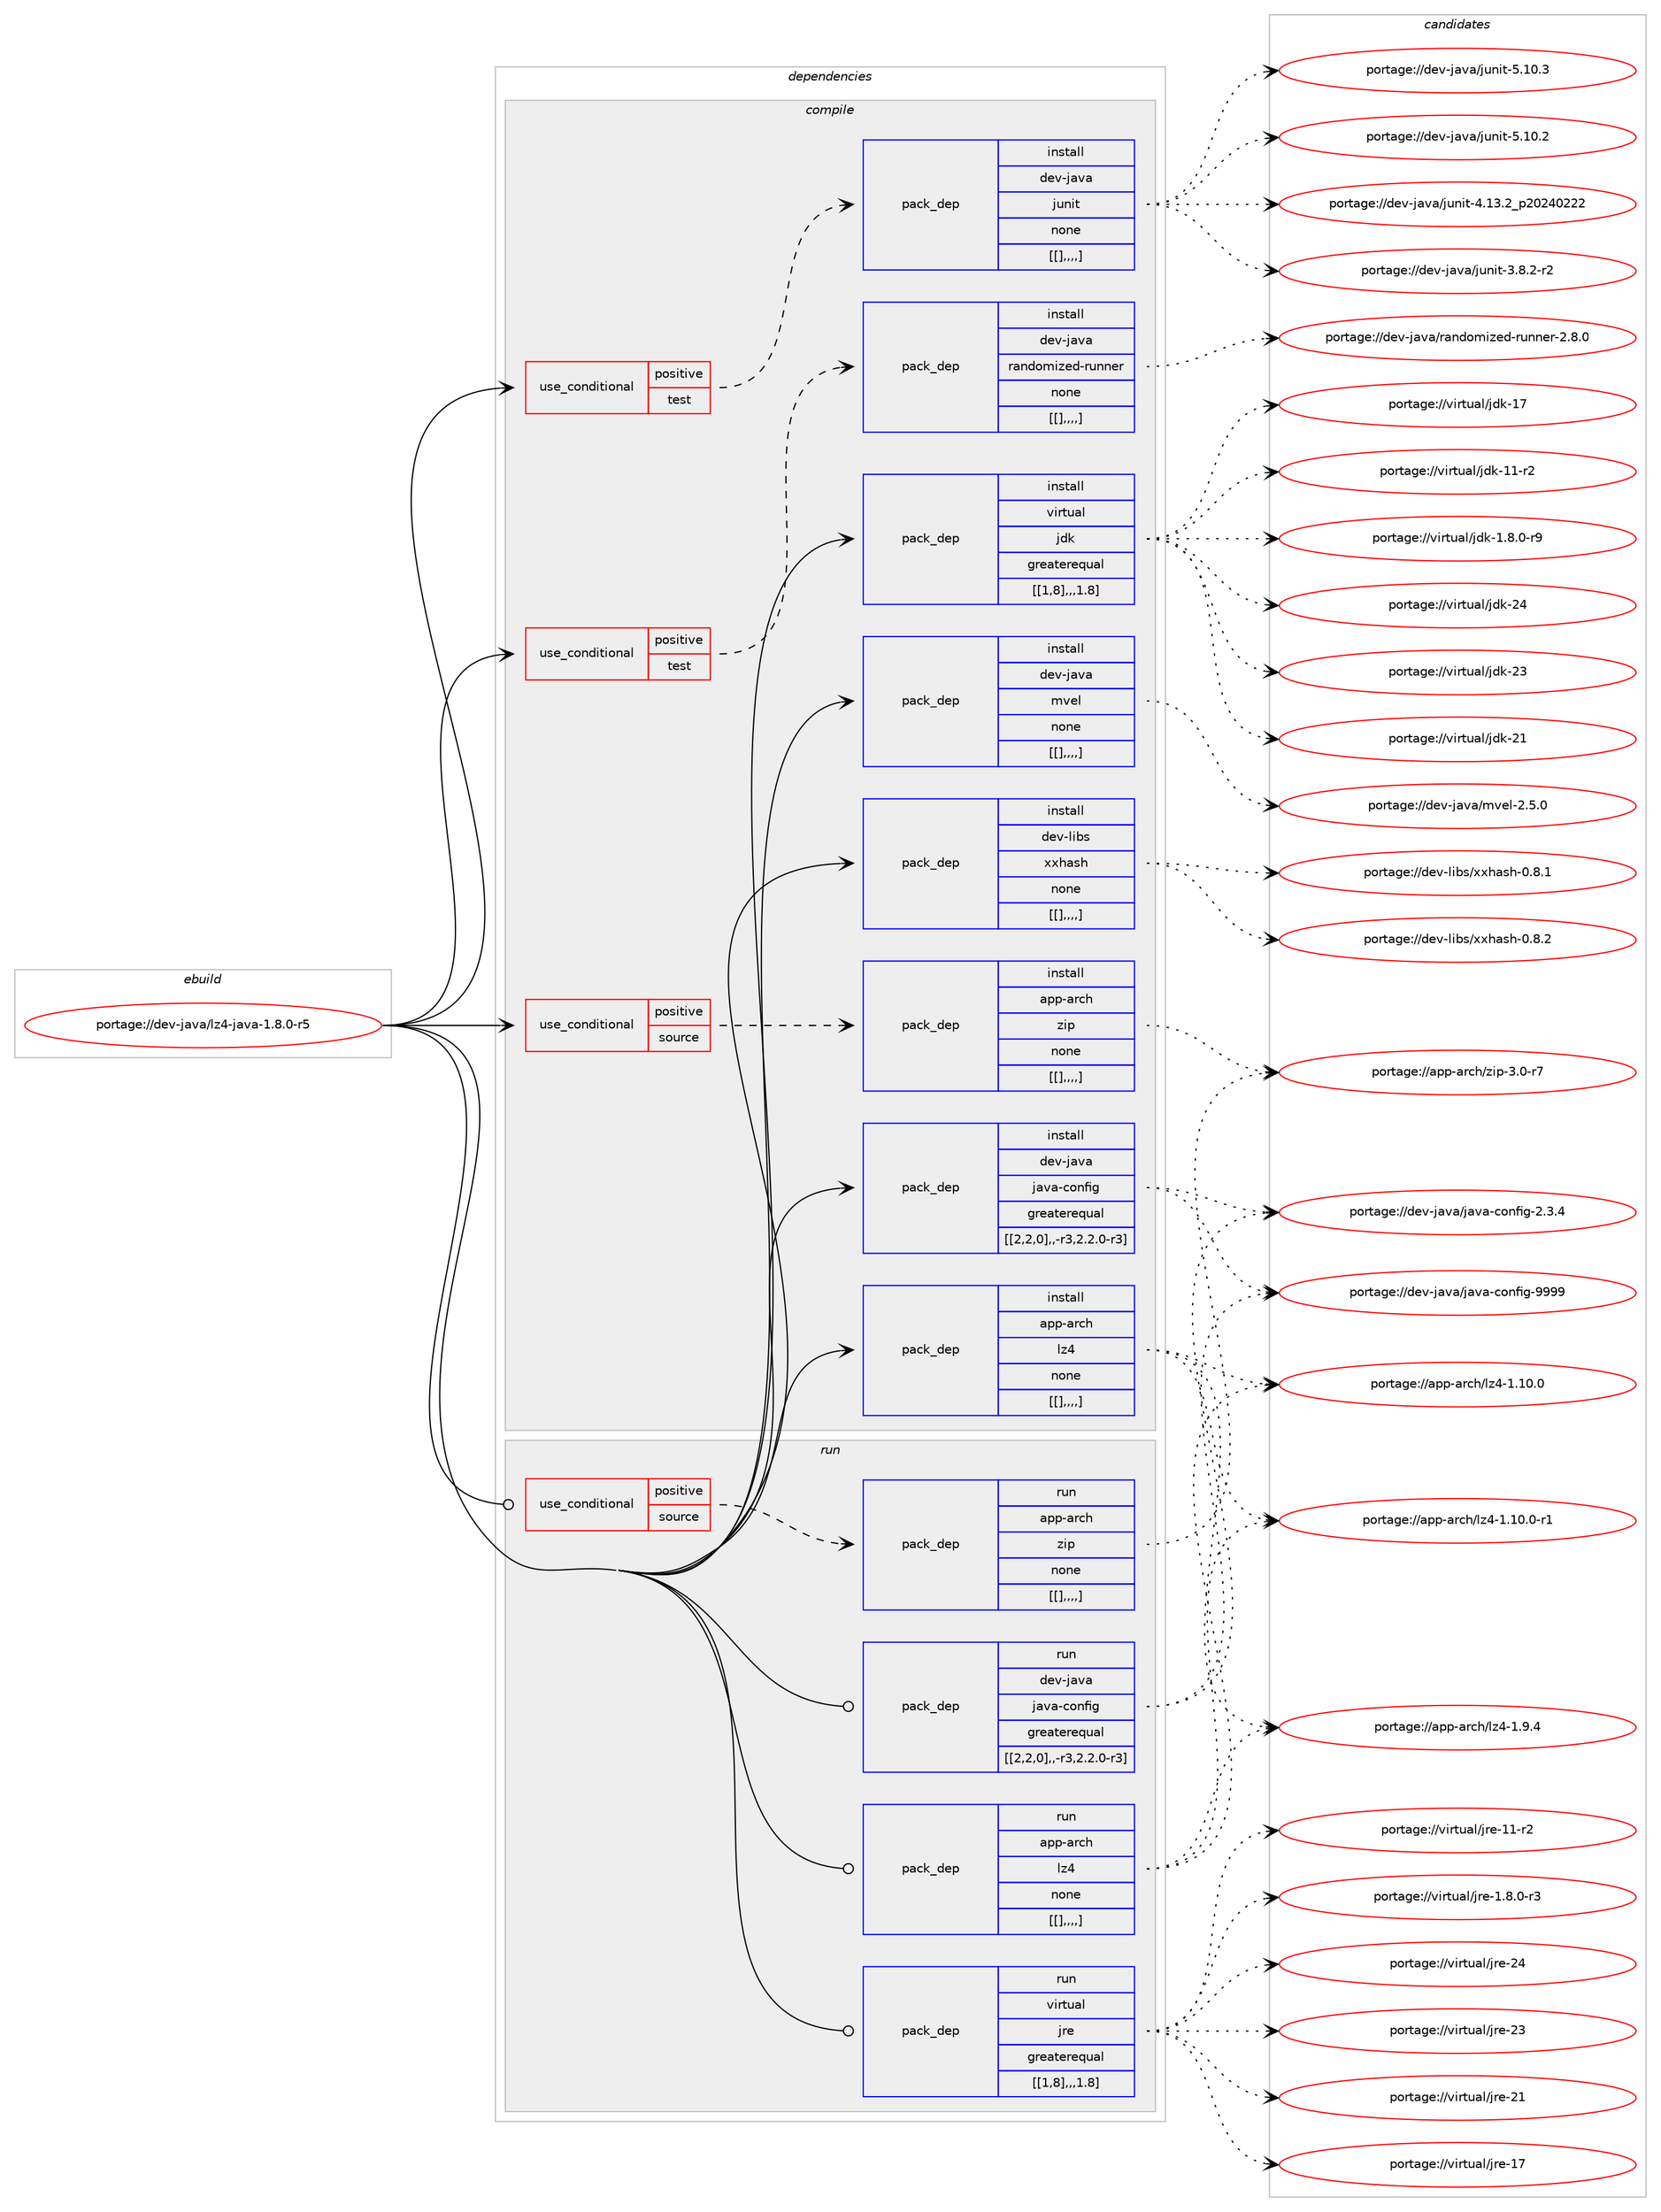 digraph prolog {

# *************
# Graph options
# *************

newrank=true;
concentrate=true;
compound=true;
graph [rankdir=LR,fontname=Helvetica,fontsize=10,ranksep=1.5];#, ranksep=2.5, nodesep=0.2];
edge  [arrowhead=vee];
node  [fontname=Helvetica,fontsize=10];

# **********
# The ebuild
# **********

subgraph cluster_leftcol {
color=gray;
label=<<i>ebuild</i>>;
id [label="portage://dev-java/lz4-java-1.8.0-r5", color=red, width=4, href="../dev-java/lz4-java-1.8.0-r5.svg"];
}

# ****************
# The dependencies
# ****************

subgraph cluster_midcol {
color=gray;
label=<<i>dependencies</i>>;
subgraph cluster_compile {
fillcolor="#eeeeee";
style=filled;
label=<<i>compile</i>>;
subgraph cond22836 {
dependency96356 [label=<<TABLE BORDER="0" CELLBORDER="1" CELLSPACING="0" CELLPADDING="4"><TR><TD ROWSPAN="3" CELLPADDING="10">use_conditional</TD></TR><TR><TD>positive</TD></TR><TR><TD>source</TD></TR></TABLE>>, shape=none, color=red];
subgraph pack72472 {
dependency96357 [label=<<TABLE BORDER="0" CELLBORDER="1" CELLSPACING="0" CELLPADDING="4" WIDTH="220"><TR><TD ROWSPAN="6" CELLPADDING="30">pack_dep</TD></TR><TR><TD WIDTH="110">install</TD></TR><TR><TD>app-arch</TD></TR><TR><TD>zip</TD></TR><TR><TD>none</TD></TR><TR><TD>[[],,,,]</TD></TR></TABLE>>, shape=none, color=blue];
}
dependency96356:e -> dependency96357:w [weight=20,style="dashed",arrowhead="vee"];
}
id:e -> dependency96356:w [weight=20,style="solid",arrowhead="vee"];
subgraph cond22837 {
dependency96358 [label=<<TABLE BORDER="0" CELLBORDER="1" CELLSPACING="0" CELLPADDING="4"><TR><TD ROWSPAN="3" CELLPADDING="10">use_conditional</TD></TR><TR><TD>positive</TD></TR><TR><TD>test</TD></TR></TABLE>>, shape=none, color=red];
subgraph pack72473 {
dependency96359 [label=<<TABLE BORDER="0" CELLBORDER="1" CELLSPACING="0" CELLPADDING="4" WIDTH="220"><TR><TD ROWSPAN="6" CELLPADDING="30">pack_dep</TD></TR><TR><TD WIDTH="110">install</TD></TR><TR><TD>dev-java</TD></TR><TR><TD>junit</TD></TR><TR><TD>none</TD></TR><TR><TD>[[],,,,]</TD></TR></TABLE>>, shape=none, color=blue];
}
dependency96358:e -> dependency96359:w [weight=20,style="dashed",arrowhead="vee"];
}
id:e -> dependency96358:w [weight=20,style="solid",arrowhead="vee"];
subgraph cond22838 {
dependency96360 [label=<<TABLE BORDER="0" CELLBORDER="1" CELLSPACING="0" CELLPADDING="4"><TR><TD ROWSPAN="3" CELLPADDING="10">use_conditional</TD></TR><TR><TD>positive</TD></TR><TR><TD>test</TD></TR></TABLE>>, shape=none, color=red];
subgraph pack72474 {
dependency96361 [label=<<TABLE BORDER="0" CELLBORDER="1" CELLSPACING="0" CELLPADDING="4" WIDTH="220"><TR><TD ROWSPAN="6" CELLPADDING="30">pack_dep</TD></TR><TR><TD WIDTH="110">install</TD></TR><TR><TD>dev-java</TD></TR><TR><TD>randomized-runner</TD></TR><TR><TD>none</TD></TR><TR><TD>[[],,,,]</TD></TR></TABLE>>, shape=none, color=blue];
}
dependency96360:e -> dependency96361:w [weight=20,style="dashed",arrowhead="vee"];
}
id:e -> dependency96360:w [weight=20,style="solid",arrowhead="vee"];
subgraph pack72475 {
dependency96362 [label=<<TABLE BORDER="0" CELLBORDER="1" CELLSPACING="0" CELLPADDING="4" WIDTH="220"><TR><TD ROWSPAN="6" CELLPADDING="30">pack_dep</TD></TR><TR><TD WIDTH="110">install</TD></TR><TR><TD>app-arch</TD></TR><TR><TD>lz4</TD></TR><TR><TD>none</TD></TR><TR><TD>[[],,,,]</TD></TR></TABLE>>, shape=none, color=blue];
}
id:e -> dependency96362:w [weight=20,style="solid",arrowhead="vee"];
subgraph pack72476 {
dependency96363 [label=<<TABLE BORDER="0" CELLBORDER="1" CELLSPACING="0" CELLPADDING="4" WIDTH="220"><TR><TD ROWSPAN="6" CELLPADDING="30">pack_dep</TD></TR><TR><TD WIDTH="110">install</TD></TR><TR><TD>dev-java</TD></TR><TR><TD>java-config</TD></TR><TR><TD>greaterequal</TD></TR><TR><TD>[[2,2,0],,-r3,2.2.0-r3]</TD></TR></TABLE>>, shape=none, color=blue];
}
id:e -> dependency96363:w [weight=20,style="solid",arrowhead="vee"];
subgraph pack72477 {
dependency96364 [label=<<TABLE BORDER="0" CELLBORDER="1" CELLSPACING="0" CELLPADDING="4" WIDTH="220"><TR><TD ROWSPAN="6" CELLPADDING="30">pack_dep</TD></TR><TR><TD WIDTH="110">install</TD></TR><TR><TD>dev-java</TD></TR><TR><TD>mvel</TD></TR><TR><TD>none</TD></TR><TR><TD>[[],,,,]</TD></TR></TABLE>>, shape=none, color=blue];
}
id:e -> dependency96364:w [weight=20,style="solid",arrowhead="vee"];
subgraph pack72478 {
dependency96365 [label=<<TABLE BORDER="0" CELLBORDER="1" CELLSPACING="0" CELLPADDING="4" WIDTH="220"><TR><TD ROWSPAN="6" CELLPADDING="30">pack_dep</TD></TR><TR><TD WIDTH="110">install</TD></TR><TR><TD>dev-libs</TD></TR><TR><TD>xxhash</TD></TR><TR><TD>none</TD></TR><TR><TD>[[],,,,]</TD></TR></TABLE>>, shape=none, color=blue];
}
id:e -> dependency96365:w [weight=20,style="solid",arrowhead="vee"];
subgraph pack72479 {
dependency96366 [label=<<TABLE BORDER="0" CELLBORDER="1" CELLSPACING="0" CELLPADDING="4" WIDTH="220"><TR><TD ROWSPAN="6" CELLPADDING="30">pack_dep</TD></TR><TR><TD WIDTH="110">install</TD></TR><TR><TD>virtual</TD></TR><TR><TD>jdk</TD></TR><TR><TD>greaterequal</TD></TR><TR><TD>[[1,8],,,1.8]</TD></TR></TABLE>>, shape=none, color=blue];
}
id:e -> dependency96366:w [weight=20,style="solid",arrowhead="vee"];
}
subgraph cluster_compileandrun {
fillcolor="#eeeeee";
style=filled;
label=<<i>compile and run</i>>;
}
subgraph cluster_run {
fillcolor="#eeeeee";
style=filled;
label=<<i>run</i>>;
subgraph cond22839 {
dependency96367 [label=<<TABLE BORDER="0" CELLBORDER="1" CELLSPACING="0" CELLPADDING="4"><TR><TD ROWSPAN="3" CELLPADDING="10">use_conditional</TD></TR><TR><TD>positive</TD></TR><TR><TD>source</TD></TR></TABLE>>, shape=none, color=red];
subgraph pack72480 {
dependency96368 [label=<<TABLE BORDER="0" CELLBORDER="1" CELLSPACING="0" CELLPADDING="4" WIDTH="220"><TR><TD ROWSPAN="6" CELLPADDING="30">pack_dep</TD></TR><TR><TD WIDTH="110">run</TD></TR><TR><TD>app-arch</TD></TR><TR><TD>zip</TD></TR><TR><TD>none</TD></TR><TR><TD>[[],,,,]</TD></TR></TABLE>>, shape=none, color=blue];
}
dependency96367:e -> dependency96368:w [weight=20,style="dashed",arrowhead="vee"];
}
id:e -> dependency96367:w [weight=20,style="solid",arrowhead="odot"];
subgraph pack72481 {
dependency96369 [label=<<TABLE BORDER="0" CELLBORDER="1" CELLSPACING="0" CELLPADDING="4" WIDTH="220"><TR><TD ROWSPAN="6" CELLPADDING="30">pack_dep</TD></TR><TR><TD WIDTH="110">run</TD></TR><TR><TD>app-arch</TD></TR><TR><TD>lz4</TD></TR><TR><TD>none</TD></TR><TR><TD>[[],,,,]</TD></TR></TABLE>>, shape=none, color=blue];
}
id:e -> dependency96369:w [weight=20,style="solid",arrowhead="odot"];
subgraph pack72482 {
dependency96370 [label=<<TABLE BORDER="0" CELLBORDER="1" CELLSPACING="0" CELLPADDING="4" WIDTH="220"><TR><TD ROWSPAN="6" CELLPADDING="30">pack_dep</TD></TR><TR><TD WIDTH="110">run</TD></TR><TR><TD>dev-java</TD></TR><TR><TD>java-config</TD></TR><TR><TD>greaterequal</TD></TR><TR><TD>[[2,2,0],,-r3,2.2.0-r3]</TD></TR></TABLE>>, shape=none, color=blue];
}
id:e -> dependency96370:w [weight=20,style="solid",arrowhead="odot"];
subgraph pack72483 {
dependency96371 [label=<<TABLE BORDER="0" CELLBORDER="1" CELLSPACING="0" CELLPADDING="4" WIDTH="220"><TR><TD ROWSPAN="6" CELLPADDING="30">pack_dep</TD></TR><TR><TD WIDTH="110">run</TD></TR><TR><TD>virtual</TD></TR><TR><TD>jre</TD></TR><TR><TD>greaterequal</TD></TR><TR><TD>[[1,8],,,1.8]</TD></TR></TABLE>>, shape=none, color=blue];
}
id:e -> dependency96371:w [weight=20,style="solid",arrowhead="odot"];
}
}

# **************
# The candidates
# **************

subgraph cluster_choices {
rank=same;
color=gray;
label=<<i>candidates</i>>;

subgraph choice72472 {
color=black;
nodesep=1;
choice9711211245971149910447122105112455146484511455 [label="portage://app-arch/zip-3.0-r7", color=red, width=4,href="../app-arch/zip-3.0-r7.svg"];
dependency96357:e -> choice9711211245971149910447122105112455146484511455:w [style=dotted,weight="100"];
}
subgraph choice72473 {
color=black;
nodesep=1;
choice1001011184510697118974710611711010511645534649484651 [label="portage://dev-java/junit-5.10.3", color=red, width=4,href="../dev-java/junit-5.10.3.svg"];
choice1001011184510697118974710611711010511645534649484650 [label="portage://dev-java/junit-5.10.2", color=red, width=4,href="../dev-java/junit-5.10.2.svg"];
choice1001011184510697118974710611711010511645524649514650951125048505248505050 [label="portage://dev-java/junit-4.13.2_p20240222", color=red, width=4,href="../dev-java/junit-4.13.2_p20240222.svg"];
choice100101118451069711897471061171101051164551465646504511450 [label="portage://dev-java/junit-3.8.2-r2", color=red, width=4,href="../dev-java/junit-3.8.2-r2.svg"];
dependency96359:e -> choice1001011184510697118974710611711010511645534649484651:w [style=dotted,weight="100"];
dependency96359:e -> choice1001011184510697118974710611711010511645534649484650:w [style=dotted,weight="100"];
dependency96359:e -> choice1001011184510697118974710611711010511645524649514650951125048505248505050:w [style=dotted,weight="100"];
dependency96359:e -> choice100101118451069711897471061171101051164551465646504511450:w [style=dotted,weight="100"];
}
subgraph choice72474 {
color=black;
nodesep=1;
choice100101118451069711897471149711010011110910512210110045114117110110101114455046564648 [label="portage://dev-java/randomized-runner-2.8.0", color=red, width=4,href="../dev-java/randomized-runner-2.8.0.svg"];
dependency96361:e -> choice100101118451069711897471149711010011110910512210110045114117110110101114455046564648:w [style=dotted,weight="100"];
}
subgraph choice72475 {
color=black;
nodesep=1;
choice971121124597114991044710812252454946494846484511449 [label="portage://app-arch/lz4-1.10.0-r1", color=red, width=4,href="../app-arch/lz4-1.10.0-r1.svg"];
choice97112112459711499104471081225245494649484648 [label="portage://app-arch/lz4-1.10.0", color=red, width=4,href="../app-arch/lz4-1.10.0.svg"];
choice971121124597114991044710812252454946574652 [label="portage://app-arch/lz4-1.9.4", color=red, width=4,href="../app-arch/lz4-1.9.4.svg"];
dependency96362:e -> choice971121124597114991044710812252454946494846484511449:w [style=dotted,weight="100"];
dependency96362:e -> choice97112112459711499104471081225245494649484648:w [style=dotted,weight="100"];
dependency96362:e -> choice971121124597114991044710812252454946574652:w [style=dotted,weight="100"];
}
subgraph choice72476 {
color=black;
nodesep=1;
choice10010111845106971189747106971189745991111101021051034557575757 [label="portage://dev-java/java-config-9999", color=red, width=4,href="../dev-java/java-config-9999.svg"];
choice1001011184510697118974710697118974599111110102105103455046514652 [label="portage://dev-java/java-config-2.3.4", color=red, width=4,href="../dev-java/java-config-2.3.4.svg"];
dependency96363:e -> choice10010111845106971189747106971189745991111101021051034557575757:w [style=dotted,weight="100"];
dependency96363:e -> choice1001011184510697118974710697118974599111110102105103455046514652:w [style=dotted,weight="100"];
}
subgraph choice72477 {
color=black;
nodesep=1;
choice10010111845106971189747109118101108455046534648 [label="portage://dev-java/mvel-2.5.0", color=red, width=4,href="../dev-java/mvel-2.5.0.svg"];
dependency96364:e -> choice10010111845106971189747109118101108455046534648:w [style=dotted,weight="100"];
}
subgraph choice72478 {
color=black;
nodesep=1;
choice10010111845108105981154712012010497115104454846564650 [label="portage://dev-libs/xxhash-0.8.2", color=red, width=4,href="../dev-libs/xxhash-0.8.2.svg"];
choice10010111845108105981154712012010497115104454846564649 [label="portage://dev-libs/xxhash-0.8.1", color=red, width=4,href="../dev-libs/xxhash-0.8.1.svg"];
dependency96365:e -> choice10010111845108105981154712012010497115104454846564650:w [style=dotted,weight="100"];
dependency96365:e -> choice10010111845108105981154712012010497115104454846564649:w [style=dotted,weight="100"];
}
subgraph choice72479 {
color=black;
nodesep=1;
choice1181051141161179710847106100107455052 [label="portage://virtual/jdk-24", color=red, width=4,href="../virtual/jdk-24.svg"];
choice1181051141161179710847106100107455051 [label="portage://virtual/jdk-23", color=red, width=4,href="../virtual/jdk-23.svg"];
choice1181051141161179710847106100107455049 [label="portage://virtual/jdk-21", color=red, width=4,href="../virtual/jdk-21.svg"];
choice1181051141161179710847106100107454955 [label="portage://virtual/jdk-17", color=red, width=4,href="../virtual/jdk-17.svg"];
choice11810511411611797108471061001074549494511450 [label="portage://virtual/jdk-11-r2", color=red, width=4,href="../virtual/jdk-11-r2.svg"];
choice11810511411611797108471061001074549465646484511457 [label="portage://virtual/jdk-1.8.0-r9", color=red, width=4,href="../virtual/jdk-1.8.0-r9.svg"];
dependency96366:e -> choice1181051141161179710847106100107455052:w [style=dotted,weight="100"];
dependency96366:e -> choice1181051141161179710847106100107455051:w [style=dotted,weight="100"];
dependency96366:e -> choice1181051141161179710847106100107455049:w [style=dotted,weight="100"];
dependency96366:e -> choice1181051141161179710847106100107454955:w [style=dotted,weight="100"];
dependency96366:e -> choice11810511411611797108471061001074549494511450:w [style=dotted,weight="100"];
dependency96366:e -> choice11810511411611797108471061001074549465646484511457:w [style=dotted,weight="100"];
}
subgraph choice72480 {
color=black;
nodesep=1;
choice9711211245971149910447122105112455146484511455 [label="portage://app-arch/zip-3.0-r7", color=red, width=4,href="../app-arch/zip-3.0-r7.svg"];
dependency96368:e -> choice9711211245971149910447122105112455146484511455:w [style=dotted,weight="100"];
}
subgraph choice72481 {
color=black;
nodesep=1;
choice971121124597114991044710812252454946494846484511449 [label="portage://app-arch/lz4-1.10.0-r1", color=red, width=4,href="../app-arch/lz4-1.10.0-r1.svg"];
choice97112112459711499104471081225245494649484648 [label="portage://app-arch/lz4-1.10.0", color=red, width=4,href="../app-arch/lz4-1.10.0.svg"];
choice971121124597114991044710812252454946574652 [label="portage://app-arch/lz4-1.9.4", color=red, width=4,href="../app-arch/lz4-1.9.4.svg"];
dependency96369:e -> choice971121124597114991044710812252454946494846484511449:w [style=dotted,weight="100"];
dependency96369:e -> choice97112112459711499104471081225245494649484648:w [style=dotted,weight="100"];
dependency96369:e -> choice971121124597114991044710812252454946574652:w [style=dotted,weight="100"];
}
subgraph choice72482 {
color=black;
nodesep=1;
choice10010111845106971189747106971189745991111101021051034557575757 [label="portage://dev-java/java-config-9999", color=red, width=4,href="../dev-java/java-config-9999.svg"];
choice1001011184510697118974710697118974599111110102105103455046514652 [label="portage://dev-java/java-config-2.3.4", color=red, width=4,href="../dev-java/java-config-2.3.4.svg"];
dependency96370:e -> choice10010111845106971189747106971189745991111101021051034557575757:w [style=dotted,weight="100"];
dependency96370:e -> choice1001011184510697118974710697118974599111110102105103455046514652:w [style=dotted,weight="100"];
}
subgraph choice72483 {
color=black;
nodesep=1;
choice1181051141161179710847106114101455052 [label="portage://virtual/jre-24", color=red, width=4,href="../virtual/jre-24.svg"];
choice1181051141161179710847106114101455051 [label="portage://virtual/jre-23", color=red, width=4,href="../virtual/jre-23.svg"];
choice1181051141161179710847106114101455049 [label="portage://virtual/jre-21", color=red, width=4,href="../virtual/jre-21.svg"];
choice1181051141161179710847106114101454955 [label="portage://virtual/jre-17", color=red, width=4,href="../virtual/jre-17.svg"];
choice11810511411611797108471061141014549494511450 [label="portage://virtual/jre-11-r2", color=red, width=4,href="../virtual/jre-11-r2.svg"];
choice11810511411611797108471061141014549465646484511451 [label="portage://virtual/jre-1.8.0-r3", color=red, width=4,href="../virtual/jre-1.8.0-r3.svg"];
dependency96371:e -> choice1181051141161179710847106114101455052:w [style=dotted,weight="100"];
dependency96371:e -> choice1181051141161179710847106114101455051:w [style=dotted,weight="100"];
dependency96371:e -> choice1181051141161179710847106114101455049:w [style=dotted,weight="100"];
dependency96371:e -> choice1181051141161179710847106114101454955:w [style=dotted,weight="100"];
dependency96371:e -> choice11810511411611797108471061141014549494511450:w [style=dotted,weight="100"];
dependency96371:e -> choice11810511411611797108471061141014549465646484511451:w [style=dotted,weight="100"];
}
}

}
